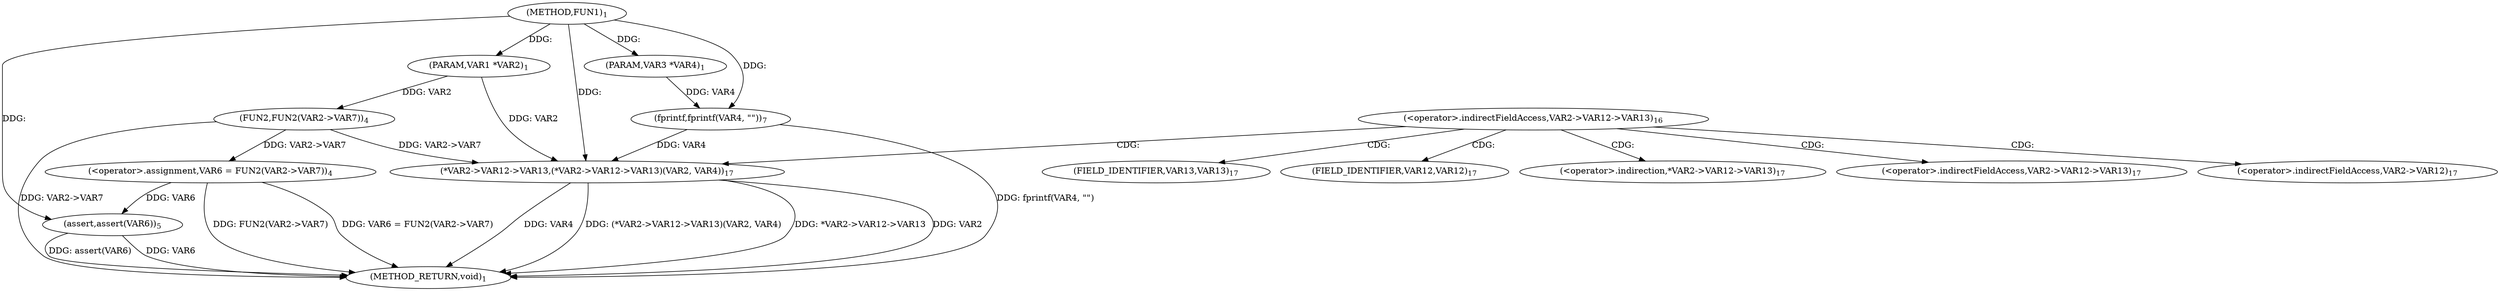 digraph "FUN1" {  
"8" [label = <(METHOD,FUN1)<SUB>1</SUB>> ]
"40" [label = <(METHOD_RETURN,void)<SUB>1</SUB>> ]
"9" [label = <(PARAM,VAR1 *VAR2)<SUB>1</SUB>> ]
"10" [label = <(PARAM,VAR3 *VAR4)<SUB>1</SUB>> ]
"13" [label = <(&lt;operator&gt;.assignment,VAR6 = FUN2(VAR2-&gt;VAR7))<SUB>4</SUB>> ]
"19" [label = <(assert,assert(VAR6))<SUB>5</SUB>> ]
"21" [label = <(fprintf,fprintf(VAR4, &quot;&quot;))<SUB>7</SUB>> ]
"15" [label = <(FUN2,FUN2(VAR2-&gt;VAR7))<SUB>4</SUB>> ]
"31" [label = <(*VAR2-&gt;VAR12-&gt;VAR13,(*VAR2-&gt;VAR12-&gt;VAR13)(VAR2, VAR4))<SUB>17</SUB>> ]
"25" [label = <(&lt;operator&gt;.indirectFieldAccess,VAR2-&gt;VAR12-&gt;VAR13)<SUB>16</SUB>> ]
"32" [label = <(&lt;operator&gt;.indirection,*VAR2-&gt;VAR12-&gt;VAR13)<SUB>17</SUB>> ]
"33" [label = <(&lt;operator&gt;.indirectFieldAccess,VAR2-&gt;VAR12-&gt;VAR13)<SUB>17</SUB>> ]
"34" [label = <(&lt;operator&gt;.indirectFieldAccess,VAR2-&gt;VAR12)<SUB>17</SUB>> ]
"37" [label = <(FIELD_IDENTIFIER,VAR13,VAR13)<SUB>17</SUB>> ]
"36" [label = <(FIELD_IDENTIFIER,VAR12,VAR12)<SUB>17</SUB>> ]
  "15" -> "40"  [ label = "DDG: VAR2-&gt;VAR7"] 
  "13" -> "40"  [ label = "DDG: FUN2(VAR2-&gt;VAR7)"] 
  "13" -> "40"  [ label = "DDG: VAR6 = FUN2(VAR2-&gt;VAR7)"] 
  "19" -> "40"  [ label = "DDG: VAR6"] 
  "19" -> "40"  [ label = "DDG: assert(VAR6)"] 
  "21" -> "40"  [ label = "DDG: fprintf(VAR4, &quot;&quot;)"] 
  "31" -> "40"  [ label = "DDG: *VAR2-&gt;VAR12-&gt;VAR13"] 
  "31" -> "40"  [ label = "DDG: VAR2"] 
  "31" -> "40"  [ label = "DDG: VAR4"] 
  "31" -> "40"  [ label = "DDG: (*VAR2-&gt;VAR12-&gt;VAR13)(VAR2, VAR4)"] 
  "8" -> "9"  [ label = "DDG: "] 
  "8" -> "10"  [ label = "DDG: "] 
  "15" -> "13"  [ label = "DDG: VAR2-&gt;VAR7"] 
  "13" -> "19"  [ label = "DDG: VAR6"] 
  "8" -> "19"  [ label = "DDG: "] 
  "10" -> "21"  [ label = "DDG: VAR4"] 
  "8" -> "21"  [ label = "DDG: "] 
  "9" -> "15"  [ label = "DDG: VAR2"] 
  "9" -> "31"  [ label = "DDG: VAR2"] 
  "15" -> "31"  [ label = "DDG: VAR2-&gt;VAR7"] 
  "8" -> "31"  [ label = "DDG: "] 
  "21" -> "31"  [ label = "DDG: VAR4"] 
  "25" -> "34"  [ label = "CDG: "] 
  "25" -> "32"  [ label = "CDG: "] 
  "25" -> "33"  [ label = "CDG: "] 
  "25" -> "36"  [ label = "CDG: "] 
  "25" -> "37"  [ label = "CDG: "] 
  "25" -> "31"  [ label = "CDG: "] 
}
